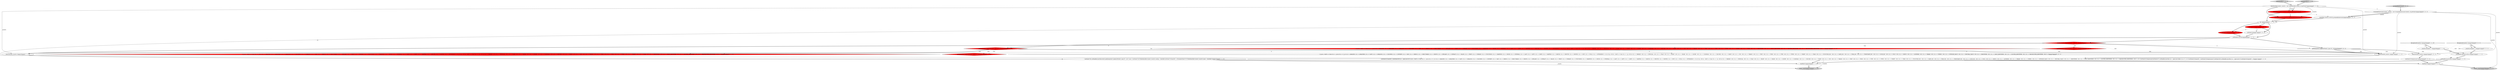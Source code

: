 digraph {
21 [style = filled, label = "setState(748)@@@7@@@['0', '1', '0']", fillcolor = red, shape = ellipse image = "AAA1AAABBB2BBB"];
20 [style = filled, label = "enterRule(_localctx,96,RULE_tableIdentifier)@@@4@@@['0', '1', '0']", fillcolor = red, shape = ellipse image = "AAA1AAABBB2BBB"];
18 [style = filled, label = "{setState(745)_errHandler.sync(this)switch (getInterpreter().adaptivePredict(_input,97,_ctx)) {case 1:{setState(742)((TableIdentifierContext)_localctx).catalog = identifier()setState(743)match(T__3)}breaksetState(747)((TableIdentifierContext)_localctx).name = identifier()}@@@27@@@['1', '1', '0']", fillcolor = white, shape = ellipse image = "AAA0AAABBB1BBB"];
0 [style = filled, label = "(((_la) & ~0x3f) == 0 && ((1L << _la) & ((1L << ANALYZE) | (1L << ANALYZED) | (1L << CATALOGS) | (1L << COLUMNS) | (1L << DAY) | (1L << DEBUG) | (1L << EXECUTABLE) | (1L << EXPLAIN) | (1L << FIRST) | (1L << FORMAT) | (1L << FUNCTIONS) | (1L << GRAPHVIZ) | (1L << HOUR) | (1L << INTERVAL) | (1L << LAST) | (1L << LIMIT) | (1L << MAPPED) | (1L << MINUTE) | (1L << MONTH) | (1L << OPTIMIZED))) != 0) || ((((_la - 65)) & ~0x3f) == 0 && ((1L << (_la - 65)) & ((1L << (PARSED - 65)) | (1L << (PHYSICAL - 65)) | (1L << (PLAN - 65)) | (1L << (RLIKE - 65)) | (1L << (QUERY - 65)) | (1L << (SCHEMAS - 65)) | (1L << (SECOND - 65)) | (1L << (SHOW - 65)) | (1L << (SYS - 65)) | (1L << (TABLES - 65)) | (1L << (TEXT - 65)) | (1L << (TYPE - 65)) | (1L << (TYPES - 65)) | (1L << (VERIFY - 65)) | (1L << (YEAR - 65)) | (1L << (IDENTIFIER - 65)) | (1L << (DIGIT_IDENTIFIER - 65)) | (1L << (QUOTED_IDENTIFIER - 65)) | (1L << (BACKQUOTED_IDENTIFIER - 65)))) != 0)@@@14@@@['1', '0', '0']", fillcolor = red, shape = diamond image = "AAA1AAABBB1BBB"];
30 [style = filled, label = "RecognitionException re@@@50@@@['0', '0', '1']", fillcolor = white, shape = diamond image = "AAA0AAABBB3BBB"];
14 [style = filled, label = "{setState(321)match(T__0)setState(330)_la = _input.LA(1)if ((((_la) & ~0x3f) == 0 && ((1L << _la) & ((1L << T__0) | (1L << ANALYZE) | (1L << ANALYZED) | (1L << CAST) | (1L << CATALOGS) | (1L << COLUMNS) | (1L << CONVERT) | (1L << DAY) | (1L << DEBUG) | (1L << EXECUTABLE) | (1L << EXISTS) | (1L << EXPLAIN) | (1L << EXTRACT) | (1L << FALSE) | (1L << FIRST) | (1L << FORMAT) | (1L << FUNCTIONS) | (1L << GRAPHVIZ) | (1L << HOUR) | (1L << INTERVAL) | (1L << LAST) | (1L << LEFT) | (1L << LIMIT) | (1L << MAPPED) | (1L << MATCH) | (1L << MINUTE) | (1L << MONTH) | (1L << NOT) | (1L << NULL) | (1L << OPTIMIZED))) != 0) || ((((_la - 65)) & ~0x3f) == 0 && ((1L << (_la - 65)) & ((1L << (PARSED - 65)) | (1L << (PHYSICAL - 65)) | (1L << (PLAN - 65)) | (1L << (RIGHT - 65)) | (1L << (RLIKE - 65)) | (1L << (QUERY - 65)) | (1L << (SCHEMAS - 65)) | (1L << (SECOND - 65)) | (1L << (SHOW - 65)) | (1L << (SYS - 65)) | (1L << (TABLES - 65)) | (1L << (TEXT - 65)) | (1L << (TRUE - 65)) | (1L << (TYPE - 65)) | (1L << (TYPES - 65)) | (1L << (VERIFY - 65)) | (1L << (YEAR - 65)) | (1L << (FUNCTION_ESC - 65)) | (1L << (DATE_ESC - 65)) | (1L << (TIME_ESC - 65)) | (1L << (TIMESTAMP_ESC - 65)) | (1L << (GUID_ESC - 65)) | (1L << (PLUS - 65)) | (1L << (MINUS - 65)) | (1L << (ASTERISK - 65)) | (1L << (PARAM - 65)) | (1L << (STRING - 65)) | (1L << (INTEGER_VALUE - 65)) | (1L << (DECIMAL_VALUE - 65)) | (1L << (IDENTIFIER - 65)) | (1L << (DIGIT_IDENTIFIER - 65)) | (1L << (QUOTED_IDENTIFIER - 65)) | (1L << (BACKQUOTED_IDENTIFIER - 65)))) != 0)) {{setState(322)expression()setState(327)_errHandler.sync(this)_la = _input.LA(1)while (_la == T__2) {{{setState(323)match(T__2)setState(324)expression()}}setState(329)_errHandler.sync(this)_la = _input.LA(1)}}}setState(332)match(T__1)}@@@11@@@['1', '1', '1']", fillcolor = white, shape = ellipse image = "AAA0AAABBB1BBB"];
28 [style = filled, label = "enterOuterAlt(_localctx,2)@@@42@@@['0', '0', '1']", fillcolor = white, shape = ellipse image = "AAA0AAABBB3BBB"];
35 [style = filled, label = "enterRule(_localctx,24,RULE_groupingExpressions)@@@4@@@['0', '0', '1']", fillcolor = white, shape = ellipse image = "AAA0AAABBB3BBB"];
29 [style = filled, label = "getInterpreter().adaptivePredict(_input,40,_ctx)@@@9@@@['0', '0', '1']", fillcolor = white, shape = diamond image = "AAA0AAABBB3BBB"];
16 [style = filled, label = "tableIdentifier['1', '0', '0']", fillcolor = lightgray, shape = diamond image = "AAA0AAABBB1BBB"];
24 [style = filled, label = "tableIdentifier['0', '1', '0']", fillcolor = lightgray, shape = diamond image = "AAA0AAABBB2BBB"];
32 [style = filled, label = "(((_la) & ~0x3f) == 0 && ((1L << _la) & ((1L << T__0) | (1L << ANALYZE) | (1L << ANALYZED) | (1L << CAST) | (1L << CATALOGS) | (1L << COLUMNS) | (1L << CONVERT) | (1L << DAY) | (1L << DEBUG) | (1L << EXECUTABLE) | (1L << EXISTS) | (1L << EXPLAIN) | (1L << EXTRACT) | (1L << FALSE) | (1L << FIRST) | (1L << FORMAT) | (1L << FUNCTIONS) | (1L << GRAPHVIZ) | (1L << HOUR) | (1L << INTERVAL) | (1L << LAST) | (1L << LEFT) | (1L << LIMIT) | (1L << MAPPED) | (1L << MATCH) | (1L << MINUTE) | (1L << MONTH) | (1L << NOT) | (1L << NULL) | (1L << OPTIMIZED))) != 0) || ((((_la - 65)) & ~0x3f) == 0 && ((1L << (_la - 65)) & ((1L << (PARSED - 65)) | (1L << (PHYSICAL - 65)) | (1L << (PLAN - 65)) | (1L << (RIGHT - 65)) | (1L << (RLIKE - 65)) | (1L << (QUERY - 65)) | (1L << (SCHEMAS - 65)) | (1L << (SECOND - 65)) | (1L << (SHOW - 65)) | (1L << (SYS - 65)) | (1L << (TABLES - 65)) | (1L << (TEXT - 65)) | (1L << (TRUE - 65)) | (1L << (TYPE - 65)) | (1L << (TYPES - 65)) | (1L << (VERIFY - 65)) | (1L << (YEAR - 65)) | (1L << (FUNCTION_ESC - 65)) | (1L << (DATE_ESC - 65)) | (1L << (TIME_ESC - 65)) | (1L << (TIMESTAMP_ESC - 65)) | (1L << (GUID_ESC - 65)) | (1L << (PLUS - 65)) | (1L << (MINUS - 65)) | (1L << (ASTERISK - 65)) | (1L << (PARAM - 65)) | (1L << (STRING - 65)) | (1L << (INTEGER_VALUE - 65)) | (1L << (DECIMAL_VALUE - 65)) | (1L << (IDENTIFIER - 65)) | (1L << (DIGIT_IDENTIFIER - 65)) | (1L << (QUOTED_IDENTIFIER - 65)) | (1L << (BACKQUOTED_IDENTIFIER - 65)))) != 0)@@@16@@@['0', '0', '1']", fillcolor = white, shape = diamond image = "AAA0AAABBB3BBB"];
33 [style = filled, label = "GroupingExpressionsContext _localctx = new GroupingExpressionsContext(_ctx,getState())@@@3@@@['0', '0', '1']", fillcolor = white, shape = ellipse image = "AAA0AAABBB3BBB"];
11 [style = filled, label = "getInterpreter().adaptivePredict(_input,96,_ctx)@@@9@@@['1', '0', '0']", fillcolor = red, shape = diamond image = "AAA1AAABBB1BBB"];
17 [style = filled, label = "getInterpreter().adaptivePredict(_input,95,_ctx)@@@30@@@['1', '0', '0']", fillcolor = red, shape = diamond image = "AAA1AAABBB1BBB"];
10 [style = filled, label = "enterOuterAlt(_localctx,1)@@@10@@@['1', '1', '1']", fillcolor = white, shape = ellipse image = "AAA0AAABBB1BBB"];
34 [style = filled, label = "{exitRule()}@@@55@@@['0', '0', '1']", fillcolor = white, shape = ellipse image = "AAA0AAABBB3BBB"];
25 [style = filled, label = "_localctx.exception = re@@@51@@@['0', '0', '1']", fillcolor = white, shape = ellipse image = "AAA0AAABBB3BBB"];
22 [style = filled, label = "(((_la) & ~0x3f) == 0 && ((1L << _la) & ((1L << ANALYZE) | (1L << ANALYZED) | (1L << CATALOGS) | (1L << COLUMNS) | (1L << CURRENT) | (1L << DAY) | (1L << DEBUG) | (1L << EXECUTABLE) | (1L << EXPLAIN) | (1L << FIRST) | (1L << FORMAT) | (1L << FUNCTIONS) | (1L << GRAPHVIZ) | (1L << HOUR) | (1L << INTERVAL) | (1L << LAST) | (1L << LIMIT) | (1L << MAPPED) | (1L << MINUTE) | (1L << MONTH) | (1L << OPTIMIZED))) != 0) || ((((_la - 67)) & ~0x3f) == 0 && ((1L << (_la - 67)) & ((1L << (PARSED - 67)) | (1L << (PHYSICAL - 67)) | (1L << (PLAN - 67)) | (1L << (RLIKE - 67)) | (1L << (QUERY - 67)) | (1L << (SCHEMAS - 67)) | (1L << (SECOND - 67)) | (1L << (SHOW - 67)) | (1L << (SYS - 67)) | (1L << (TABLES - 67)) | (1L << (TEXT - 67)) | (1L << (TYPE - 67)) | (1L << (TYPES - 67)) | (1L << (VERIFY - 67)) | (1L << (YEAR - 67)) | (1L << (IDENTIFIER - 67)) | (1L << (DIGIT_IDENTIFIER - 67)) | (1L << (QUOTED_IDENTIFIER - 67)) | (1L << (BACKQUOTED_IDENTIFIER - 67)))) != 0)@@@14@@@['0', '1', '0']", fillcolor = red, shape = diamond image = "AAA1AAABBB2BBB"];
6 [style = filled, label = "enterOuterAlt(_localctx,2)@@@26@@@['1', '1', '0']", fillcolor = white, shape = ellipse image = "AAA0AAABBB1BBB"];
31 [style = filled, label = "return _localctx@@@58@@@['0', '0', '1']", fillcolor = lightgray, shape = ellipse image = "AAA0AAABBB3BBB"];
36 [style = filled, label = "{setState(333)expression()}@@@43@@@['0', '0', '1']", fillcolor = white, shape = ellipse image = "AAA0AAABBB3BBB"];
8 [style = filled, label = "TableIdentifierContext _localctx = new TableIdentifierContext(_ctx,getState())@@@3@@@['1', '1', '0']", fillcolor = white, shape = ellipse image = "AAA0AAABBB1BBB"];
9 [style = filled, label = "_errHandler.recover(this,re)@@@53@@@['1', '1', '1']", fillcolor = white, shape = ellipse image = "AAA0AAABBB1BBB"];
13 [style = filled, label = "RecognitionException re@@@45@@@['1', '1', '0']", fillcolor = white, shape = diamond image = "AAA0AAABBB1BBB"];
4 [style = filled, label = "{exitRule()}@@@50@@@['1', '1', '0']", fillcolor = white, shape = ellipse image = "AAA0AAABBB1BBB"];
15 [style = filled, label = "int _la@@@5@@@['1', '1', '1']", fillcolor = white, shape = ellipse image = "AAA0AAABBB1BBB"];
23 [style = filled, label = "getInterpreter().adaptivePredict(_input,97,_ctx)@@@30@@@['0', '1', '0']", fillcolor = red, shape = diamond image = "AAA1AAABBB2BBB"];
19 [style = filled, label = "getInterpreter().adaptivePredict(_input,98,_ctx)@@@9@@@['0', '1', '0']", fillcolor = red, shape = diamond image = "AAA1AAABBB2BBB"];
1 [style = filled, label = "_localctx.exception = re@@@46@@@['1', '1', '0']", fillcolor = white, shape = ellipse image = "AAA0AAABBB1BBB"];
26 [style = filled, label = "groupingExpressions['0', '0', '1']", fillcolor = lightgray, shape = diamond image = "AAA0AAABBB3BBB"];
2 [style = filled, label = "return _localctx@@@53@@@['1', '1', '0']", fillcolor = lightgray, shape = ellipse image = "AAA0AAABBB1BBB"];
5 [style = filled, label = "_errHandler.sync(this)@@@8@@@['1', '1', '1']", fillcolor = white, shape = ellipse image = "AAA0AAABBB1BBB"];
3 [style = filled, label = "setState(737)@@@7@@@['1', '0', '0']", fillcolor = red, shape = ellipse image = "AAA1AAABBB1BBB"];
7 [style = filled, label = "_errHandler.reportError(this,re)@@@52@@@['1', '1', '1']", fillcolor = white, shape = ellipse image = "AAA0AAABBB1BBB"];
12 [style = filled, label = "enterRule(_localctx,94,RULE_tableIdentifier)@@@4@@@['1', '0', '0']", fillcolor = red, shape = ellipse image = "AAA1AAABBB1BBB"];
27 [style = filled, label = "setState(334)@@@7@@@['0', '0', '1']", fillcolor = white, shape = ellipse image = "AAA0AAABBB3BBB"];
19->10 [style = dotted, label="true"];
5->29 [style = bold, label=""];
29->10 [style = dotted, label="true"];
33->35 [style = bold, label=""];
33->35 [style = solid, label="_localctx"];
8->6 [style = solid, label="_localctx"];
28->36 [style = bold, label=""];
12->20 [style = dashed, label="0"];
36->34 [style = bold, label=""];
16->8 [style = bold, label=""];
35->15 [style = bold, label=""];
10->14 [style = bold, label=""];
30->7 [style = dotted, label="true"];
3->21 [style = dashed, label="0"];
15->21 [style = bold, label=""];
11->10 [style = dotted, label="true"];
6->18 [style = bold, label=""];
8->12 [style = solid, label="_localctx"];
8->33 [style = dashed, label="0"];
9->4 [style = bold, label=""];
11->6 [style = bold, label=""];
3->27 [style = dashed, label="0"];
0->32 [style = dashed, label="0"];
12->15 [style = bold, label=""];
11->17 [style = dotted, label="true"];
11->29 [style = dashed, label="0"];
19->23 [style = dotted, label="true"];
30->25 [style = bold, label=""];
19->10 [style = bold, label=""];
14->34 [style = bold, label=""];
34->31 [style = bold, label=""];
4->2 [style = bold, label=""];
13->7 [style = dotted, label="true"];
15->3 [style = bold, label=""];
19->6 [style = bold, label=""];
33->10 [style = solid, label="_localctx"];
33->31 [style = solid, label="_localctx"];
1->7 [style = bold, label=""];
8->10 [style = solid, label="_localctx"];
25->7 [style = bold, label=""];
13->1 [style = bold, label=""];
0->22 [style = dashed, label="0"];
8->20 [style = solid, label="_localctx"];
29->28 [style = bold, label=""];
7->9 [style = bold, label=""];
18->2 [style = solid, label="_localctx"];
21->5 [style = bold, label=""];
5->19 [style = bold, label=""];
13->1 [style = dotted, label="true"];
14->2 [style = solid, label="_localctx"];
3->5 [style = bold, label=""];
8->20 [style = bold, label=""];
18->4 [style = bold, label=""];
29->28 [style = dotted, label="true"];
13->9 [style = dotted, label="true"];
30->25 [style = dotted, label="true"];
33->28 [style = solid, label="_localctx"];
11->19 [style = dashed, label="0"];
11->10 [style = bold, label=""];
11->6 [style = dotted, label="true"];
12->35 [style = dashed, label="0"];
11->0 [style = dotted, label="true"];
19->22 [style = dotted, label="true"];
29->10 [style = bold, label=""];
30->9 [style = dotted, label="true"];
5->11 [style = bold, label=""];
19->6 [style = dotted, label="true"];
17->23 [style = dashed, label="0"];
27->5 [style = bold, label=""];
24->8 [style = bold, label=""];
15->27 [style = bold, label=""];
20->15 [style = bold, label=""];
26->33 [style = bold, label=""];
15->14 [style = solid, label="_la"];
29->32 [style = dotted, label="true"];
8->12 [style = bold, label=""];
14->4 [style = bold, label=""];
9->34 [style = bold, label=""];
}
